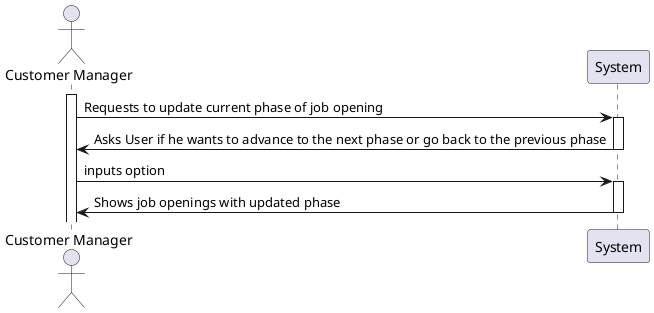 @startuml

Actor "Customer Manager" as U
Participant "System" as S

activate U
U -> S: Requests to update current phase of job opening
activate S
S -> U: Asks User if he wants to advance to the next phase or go back to the previous phase
deactivate S
U -> S: inputs option
activate S
S -> U: Shows job openings with updated phase
deactivate S

@enduml